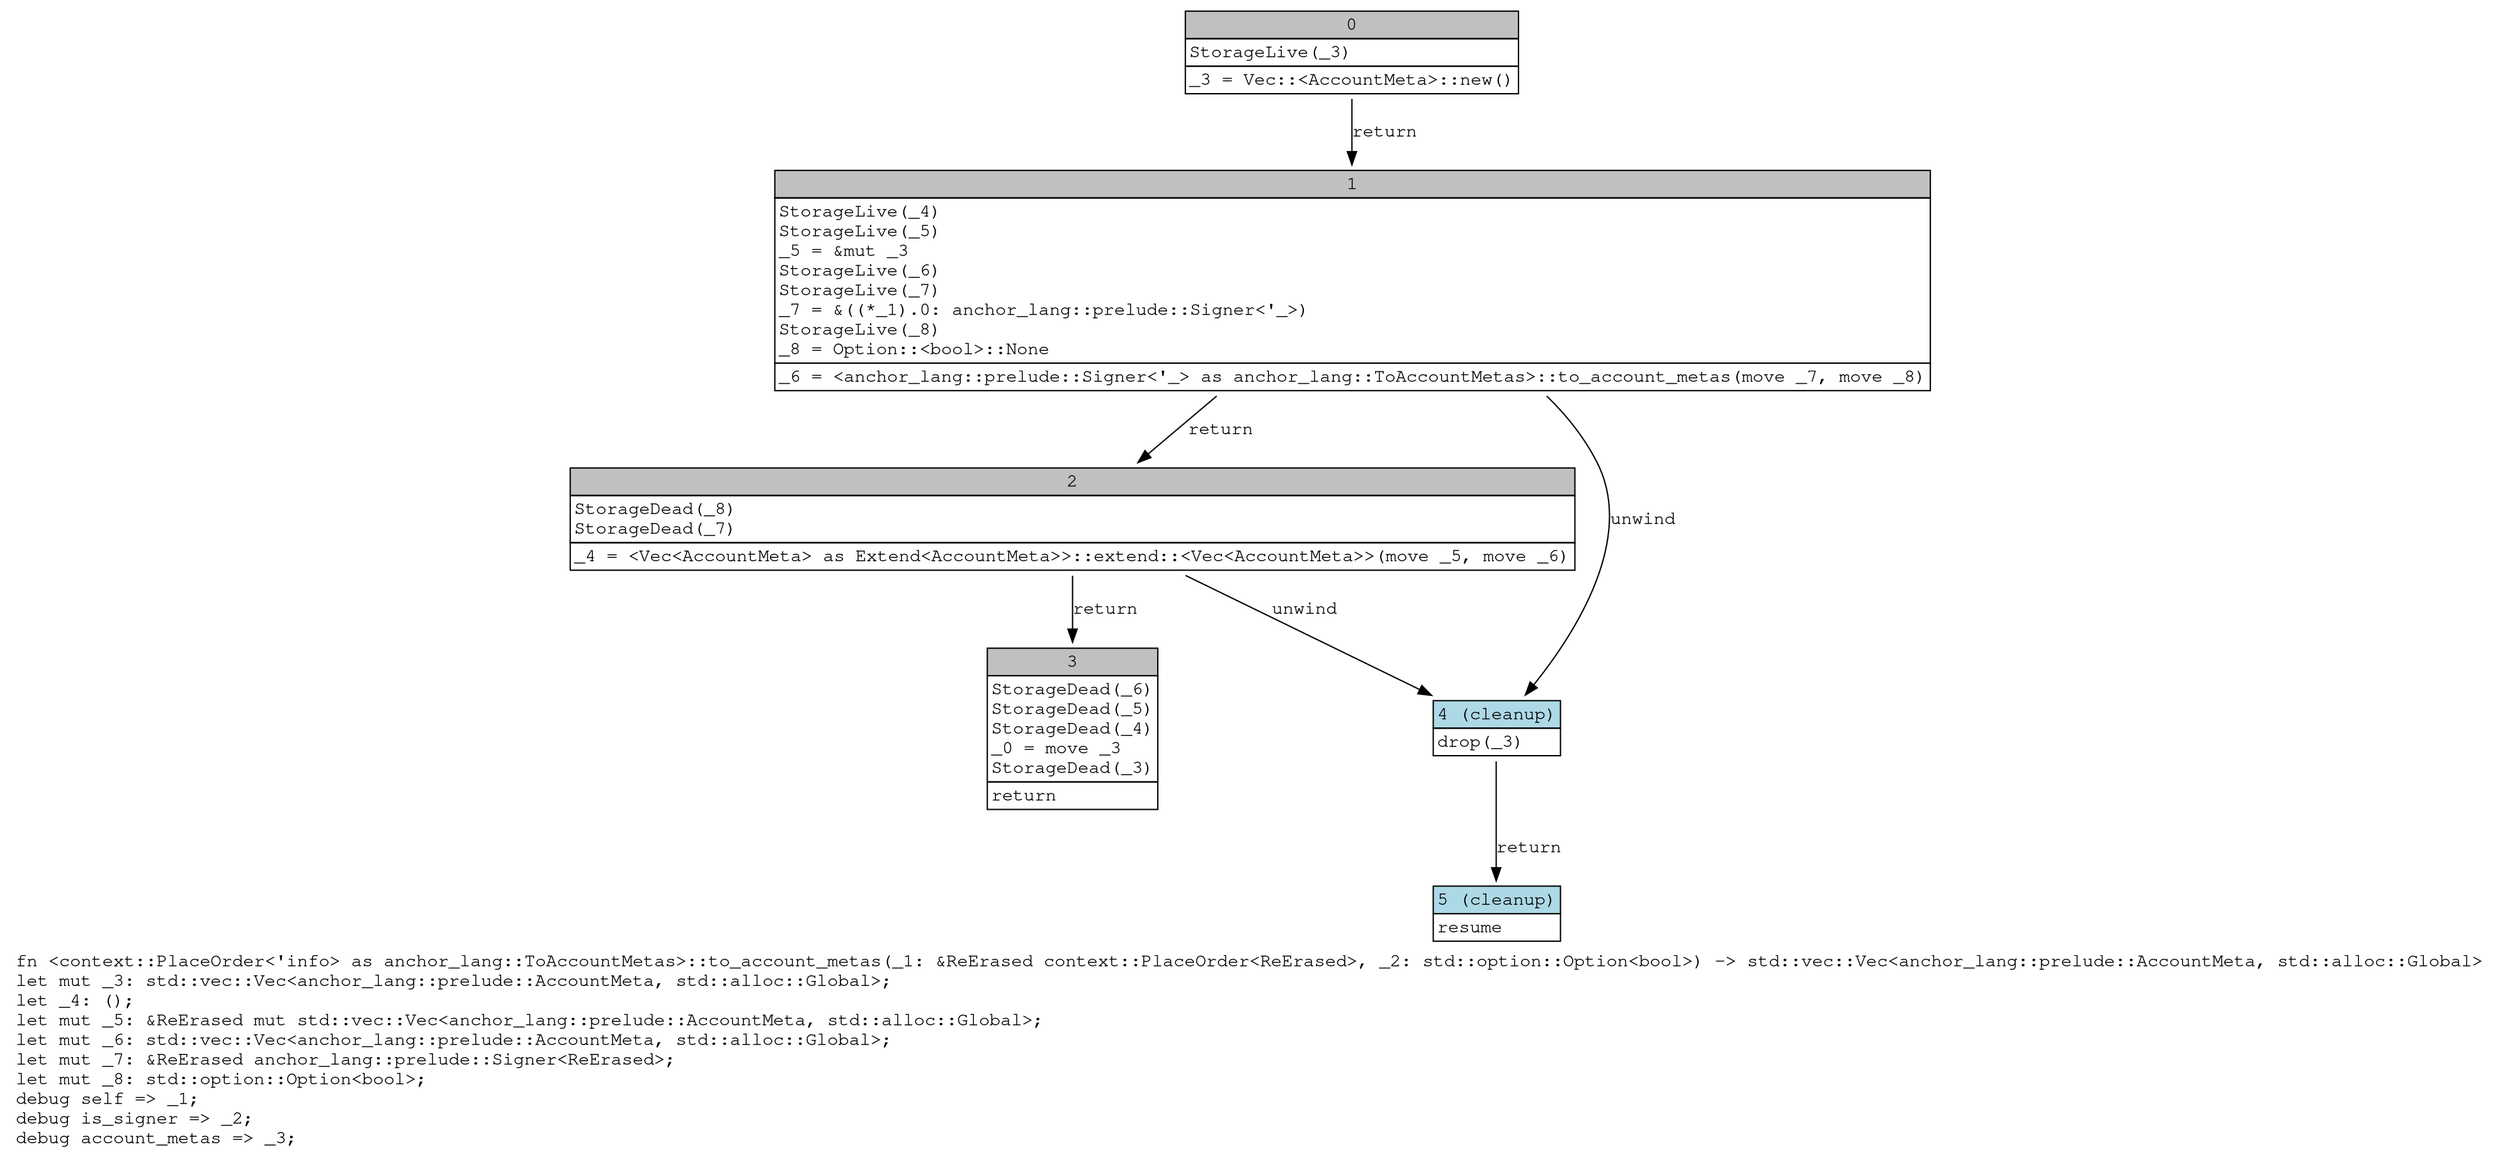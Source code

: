 digraph Mir_0_1018 {
    graph [fontname="Courier, monospace"];
    node [fontname="Courier, monospace"];
    edge [fontname="Courier, monospace"];
    label=<fn &lt;context::PlaceOrder&lt;'info&gt; as anchor_lang::ToAccountMetas&gt;::to_account_metas(_1: &amp;ReErased context::PlaceOrder&lt;ReErased&gt;, _2: std::option::Option&lt;bool&gt;) -&gt; std::vec::Vec&lt;anchor_lang::prelude::AccountMeta, std::alloc::Global&gt;<br align="left"/>let mut _3: std::vec::Vec&lt;anchor_lang::prelude::AccountMeta, std::alloc::Global&gt;;<br align="left"/>let _4: ();<br align="left"/>let mut _5: &amp;ReErased mut std::vec::Vec&lt;anchor_lang::prelude::AccountMeta, std::alloc::Global&gt;;<br align="left"/>let mut _6: std::vec::Vec&lt;anchor_lang::prelude::AccountMeta, std::alloc::Global&gt;;<br align="left"/>let mut _7: &amp;ReErased anchor_lang::prelude::Signer&lt;ReErased&gt;;<br align="left"/>let mut _8: std::option::Option&lt;bool&gt;;<br align="left"/>debug self =&gt; _1;<br align="left"/>debug is_signer =&gt; _2;<br align="left"/>debug account_metas =&gt; _3;<br align="left"/>>;
    bb0__0_1018 [shape="none", label=<<table border="0" cellborder="1" cellspacing="0"><tr><td bgcolor="gray" align="center" colspan="1">0</td></tr><tr><td align="left" balign="left">StorageLive(_3)<br/></td></tr><tr><td align="left">_3 = Vec::&lt;AccountMeta&gt;::new()</td></tr></table>>];
    bb1__0_1018 [shape="none", label=<<table border="0" cellborder="1" cellspacing="0"><tr><td bgcolor="gray" align="center" colspan="1">1</td></tr><tr><td align="left" balign="left">StorageLive(_4)<br/>StorageLive(_5)<br/>_5 = &amp;mut _3<br/>StorageLive(_6)<br/>StorageLive(_7)<br/>_7 = &amp;((*_1).0: anchor_lang::prelude::Signer&lt;'_&gt;)<br/>StorageLive(_8)<br/>_8 = Option::&lt;bool&gt;::None<br/></td></tr><tr><td align="left">_6 = &lt;anchor_lang::prelude::Signer&lt;'_&gt; as anchor_lang::ToAccountMetas&gt;::to_account_metas(move _7, move _8)</td></tr></table>>];
    bb2__0_1018 [shape="none", label=<<table border="0" cellborder="1" cellspacing="0"><tr><td bgcolor="gray" align="center" colspan="1">2</td></tr><tr><td align="left" balign="left">StorageDead(_8)<br/>StorageDead(_7)<br/></td></tr><tr><td align="left">_4 = &lt;Vec&lt;AccountMeta&gt; as Extend&lt;AccountMeta&gt;&gt;::extend::&lt;Vec&lt;AccountMeta&gt;&gt;(move _5, move _6)</td></tr></table>>];
    bb3__0_1018 [shape="none", label=<<table border="0" cellborder="1" cellspacing="0"><tr><td bgcolor="gray" align="center" colspan="1">3</td></tr><tr><td align="left" balign="left">StorageDead(_6)<br/>StorageDead(_5)<br/>StorageDead(_4)<br/>_0 = move _3<br/>StorageDead(_3)<br/></td></tr><tr><td align="left">return</td></tr></table>>];
    bb4__0_1018 [shape="none", label=<<table border="0" cellborder="1" cellspacing="0"><tr><td bgcolor="lightblue" align="center" colspan="1">4 (cleanup)</td></tr><tr><td align="left">drop(_3)</td></tr></table>>];
    bb5__0_1018 [shape="none", label=<<table border="0" cellborder="1" cellspacing="0"><tr><td bgcolor="lightblue" align="center" colspan="1">5 (cleanup)</td></tr><tr><td align="left">resume</td></tr></table>>];
    bb0__0_1018 -> bb1__0_1018 [label="return"];
    bb1__0_1018 -> bb2__0_1018 [label="return"];
    bb1__0_1018 -> bb4__0_1018 [label="unwind"];
    bb2__0_1018 -> bb3__0_1018 [label="return"];
    bb2__0_1018 -> bb4__0_1018 [label="unwind"];
    bb4__0_1018 -> bb5__0_1018 [label="return"];
}
